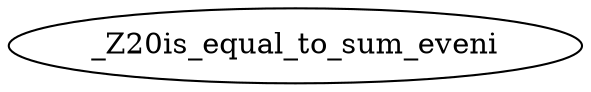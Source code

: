 digraph CallGraph {
    // Node representing the function
    _Z20is_equal_to_sum_eveni [label="_Z20is_equal_to_sum_eveni"];
}
